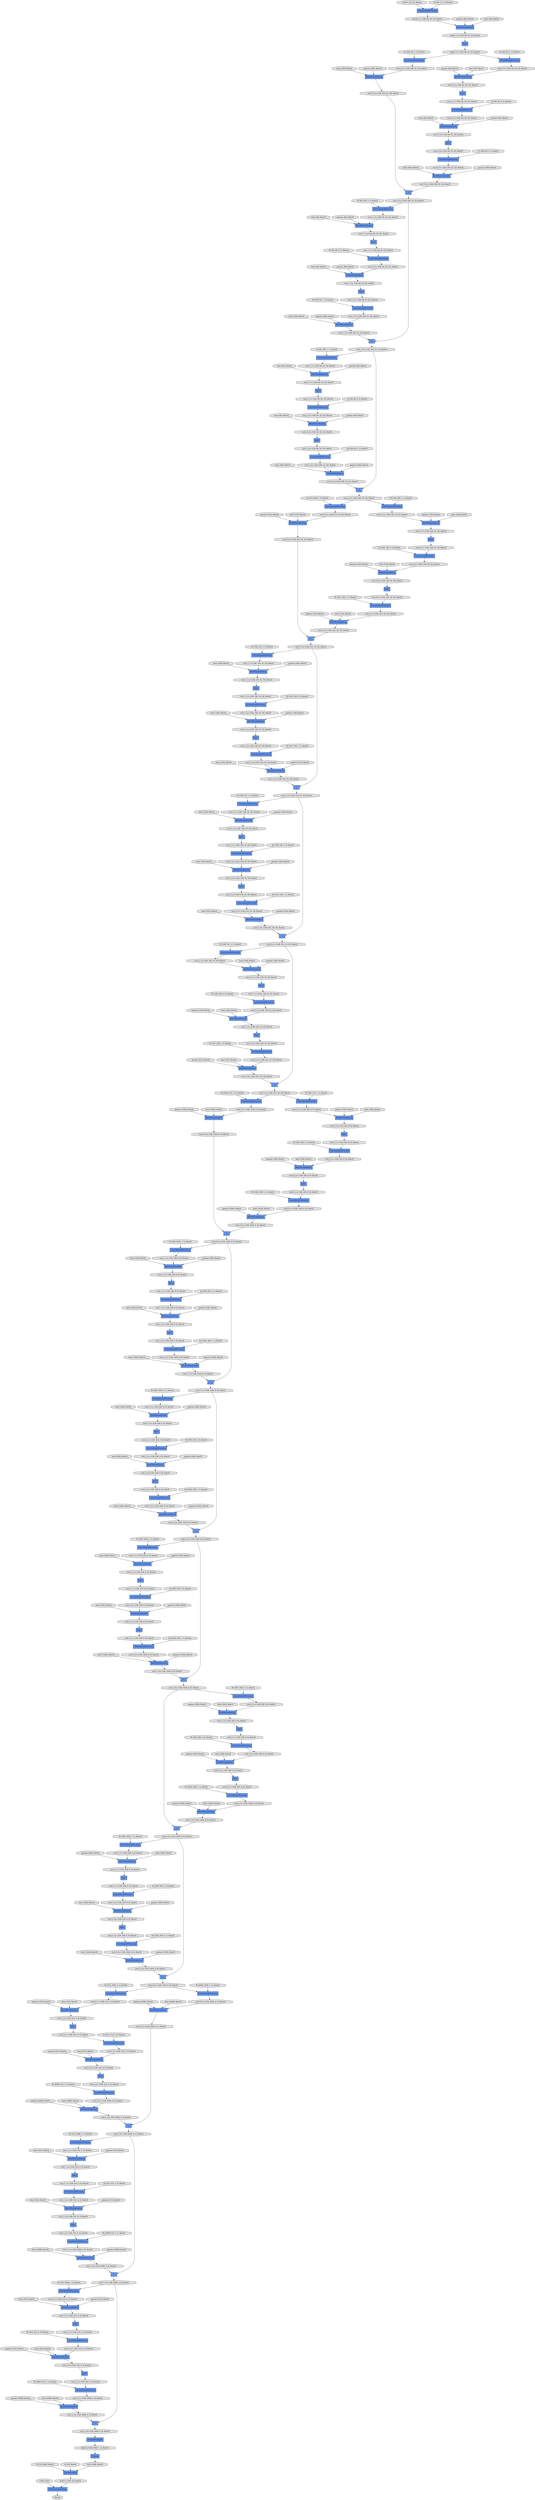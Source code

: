 digraph graphname{rankdir=TB;139911863861320 [label="ReLU",shape="record",fillcolor="#6495ED",style="filled"];139911863763072 [label="res4_0_4-s: (128, 1024, 8, 8), float32",shape="octagon",fillcolor="#E0E0E0",style="filled"];139910742638720 [label="res2_1_3-c: (128, 256, 32, 32), float32",shape="octagon",fillcolor="#E0E0E0",style="filled"];139911863861432 [label="res5_2_1-n: (128, 512, 4, 4), float32",shape="octagon",fillcolor="#E0E0E0",style="filled"];139911863992504 [label="BatchNormalization",shape="record",fillcolor="#6495ED",style="filled"];139911861797104 [label="beta: (256), float32",shape="octagon",fillcolor="#E0E0E0",style="filled"];139911863861544 [label="BatchNormalization",shape="record",fillcolor="#6495ED",style="filled"];139912534688096 [label="W: (128, 512, 1, 1), float32",shape="octagon",fillcolor="#E0E0E0",style="filled"];139911863861656 [label="res5_2_1-r: (128, 512, 4, 4), float32",shape="octagon",fillcolor="#E0E0E0",style="filled"];139911863763352 [label="ReLU",shape="record",fillcolor="#6495ED",style="filled"];139911863763408 [label="Convolution2DFunction",shape="record",fillcolor="#6495ED",style="filled"];139911863861768 [label="res5_2_2-c: (128, 512, 4, 4), float32",shape="octagon",fillcolor="#E0E0E0",style="filled"];139911863763464 [label="res4_1_1-n: (128, 256, 8, 8), float32",shape="octagon",fillcolor="#E0E0E0",style="filled"];139911861797440 [label="W: (256, 256, 3, 3), float32",shape="octagon",fillcolor="#E0E0E0",style="filled"];139911863763576 [label="BatchNormalization",shape="record",fillcolor="#6495ED",style="filled"];139912534688432 [label="gamma: (128), float32",shape="octagon",fillcolor="#E0E0E0",style="filled"];139911863763688 [label="res4_1_1-r: (128, 256, 8, 8), float32",shape="octagon",fillcolor="#E0E0E0",style="filled"];139911863862048 [label="ReLU",shape="record",fillcolor="#6495ED",style="filled"];139911863993120 [label="res3_0_2-c: (128, 128, 16, 16), float32",shape="octagon",fillcolor="#E0E0E0",style="filled"];139911863862104 [label="Convolution2DFunction",shape="record",fillcolor="#6495ED",style="filled"];139911863763800 [label="res4_1_2-c: (128, 256, 8, 8), float32",shape="octagon",fillcolor="#E0E0E0",style="filled"];139911863862160 [label="res5_2_2-n: (128, 512, 4, 4), float32",shape="octagon",fillcolor="#E0E0E0",style="filled"];139911861797776 [label="gamma: (256), float32",shape="octagon",fillcolor="#E0E0E0",style="filled"];139911863862272 [label="BatchNormalization",shape="record",fillcolor="#6495ED",style="filled"];139912534688768 [label="beta: (128), float32",shape="octagon",fillcolor="#E0E0E0",style="filled"];139911863862384 [label="res5_2_2-r: (128, 512, 4, 4), float32",shape="octagon",fillcolor="#E0E0E0",style="filled"];139911863764080 [label="ReLU",shape="record",fillcolor="#6495ED",style="filled"];139911863993456 [label="res3_0_1-r: (128, 128, 16, 16), float32",shape="octagon",fillcolor="#E0E0E0",style="filled"];139911863764136 [label="Convolution2DFunction",shape="record",fillcolor="#6495ED",style="filled"];139911863862496 [label="res5_2_3-c: (128, 2048, 4, 4), float32",shape="octagon",fillcolor="#E0E0E0",style="filled"];139911861798112 [label="beta: (256), float32",shape="octagon",fillcolor="#E0E0E0",style="filled"];139911863764192 [label="res4_1_2-n: (128, 256, 8, 8), float32",shape="octagon",fillcolor="#E0E0E0",style="filled"];139911863993624 [label="ReLU",shape="record",fillcolor="#6495ED",style="filled"];139911863862608 [label="Reshape",shape="record",fillcolor="#6495ED",style="filled"];139911863764304 [label="BatchNormalization",shape="record",fillcolor="#6495ED",style="filled"];139912534689104 [label="W: (128, 128, 3, 3), float32",shape="octagon",fillcolor="#E0E0E0",style="filled"];139911863993680 [label="Convolution2DFunction",shape="record",fillcolor="#6495ED",style="filled"];139911863993736 [label="res3_0_2-n: (128, 128, 16, 16), float32",shape="octagon",fillcolor="#E0E0E0",style="filled"];139911863764416 [label="res4_1_2-r: (128, 256, 8, 8), float32",shape="octagon",fillcolor="#E0E0E0",style="filled"];139911863862776 [label="_ + _",shape="record",fillcolor="#6495ED",style="filled"];139911863993848 [label="BatchNormalization",shape="record",fillcolor="#6495ED",style="filled"];139911861798448 [label="W: (1024, 256, 1, 1), float32",shape="octagon",fillcolor="#E0E0E0",style="filled"];139911863764528 [label="res4_1_3-c: (128, 1024, 8, 8), float32",shape="octagon",fillcolor="#E0E0E0",style="filled"];139911863862888 [label="res5_2_3-n: (128, 2048, 4, 4), float32",shape="octagon",fillcolor="#E0E0E0",style="filled"];139911863993960 [label="res3_0_2-r: (128, 128, 16, 16), float32",shape="octagon",fillcolor="#E0E0E0",style="filled"];139912534689440 [label="gamma: (128), float32",shape="octagon",fillcolor="#E0E0E0",style="filled"];139911863994072 [label="res3_0_3-c: (128, 512, 16, 16), float32",shape="octagon",fillcolor="#E0E0E0",style="filled"];139911863863112 [label="res5_2_4-s: (128, 2048, 4, 4), float32",shape="octagon",fillcolor="#E0E0E0",style="filled"];139911863764808 [label="_ + _",shape="record",fillcolor="#6495ED",style="filled"];139911863863168 [label="final1-p: (128, 2048, 1, 1), float32",shape="octagon",fillcolor="#E0E0E0",style="filled"];139911861798784 [label="gamma: (1024), float32",shape="octagon",fillcolor="#E0E0E0",style="filled"];139911863764864 [label="Convolution2DFunction",shape="record",fillcolor="#6495ED",style="filled"];139911863764920 [label="res4_1_3-n: (128, 1024, 8, 8), float32",shape="octagon",fillcolor="#E0E0E0",style="filled"];139912534689776 [label="beta: (128), float32",shape="octagon",fillcolor="#E0E0E0",style="filled"];139911863994352 [label="Convolution2DFunction",shape="record",fillcolor="#6495ED",style="filled"];139911863863336 [label="SoftmaxCrossEntropy",shape="record",fillcolor="#6495ED",style="filled"];139911863765032 [label="BatchNormalization",shape="record",fillcolor="#6495ED",style="filled"];139911863994408 [label="BatchNormalization",shape="record",fillcolor="#6495ED",style="filled"];139911863994464 [label="res3_0_3-n: (128, 512, 16, 16), float32",shape="octagon",fillcolor="#E0E0E0",style="filled"];139911863863448 [label="(128, 2048), float32",shape="octagon",fillcolor="#E0E0E0",style="filled"];139911863765144 [label="res4_1_4-s: (128, 1024, 8, 8), float32",shape="octagon",fillcolor="#E0E0E0",style="filled"];139911863863504 [label="LinearFunction",shape="record",fillcolor="#6495ED",style="filled"];139911861799120 [label="beta: (1024), float32",shape="octagon",fillcolor="#E0E0E0",style="filled"];139911863994576 [label="BatchNormalization",shape="record",fillcolor="#6495ED",style="filled"];139911863765256 [label="res4_2_1-c: (128, 256, 8, 8), float32",shape="octagon",fillcolor="#E0E0E0",style="filled"];139912534690112 [label="W: (512, 128, 1, 1), float32",shape="octagon",fillcolor="#E0E0E0",style="filled"];139911863994688 [label="res3_0_4-c: (128, 512, 16, 16), float32",shape="octagon",fillcolor="#E0E0E0",style="filled"];139911863863728 [label="final1-c: (128, 10), float32",shape="octagon",fillcolor="#E0E0E0",style="filled"];139911863765536 [label="ReLU",shape="record",fillcolor="#6495ED",style="filled"];139911863765592 [label="Convolution2DFunction",shape="record",fillcolor="#6495ED",style="filled"];139911863994968 [label="_ + _",shape="record",fillcolor="#6495ED",style="filled"];139911863765648 [label="res4_2_1-n: (128, 256, 8, 8), float32",shape="octagon",fillcolor="#E0E0E0",style="filled"];139912534690448 [label="gamma: (512), float32",shape="octagon",fillcolor="#E0E0E0",style="filled"];139911863995024 [label="Convolution2DFunction",shape="record",fillcolor="#6495ED",style="filled"];139911863995080 [label="res3_0_4-n: (128, 512, 16, 16), float32",shape="octagon",fillcolor="#E0E0E0",style="filled"];139911861799680 [label="W: (512, 1024, 1, 1), float32",shape="octagon",fillcolor="#E0E0E0",style="filled"];139911863765760 [label="BatchNormalization",shape="record",fillcolor="#6495ED",style="filled"];139911863995192 [label="res3_1_1-c: (128, 128, 16, 16), float32",shape="octagon",fillcolor="#E0E0E0",style="filled"];139911863765872 [label="res4_2_1-r: (128, 256, 8, 8), float32",shape="octagon",fillcolor="#E0E0E0",style="filled"];139911863864232 [label="(128), int32",shape="octagon",fillcolor="#E0E0E0",style="filled"];139911863995304 [label="res3_0_4-s: (128, 512, 16, 16), float32",shape="octagon",fillcolor="#E0E0E0",style="filled"];139911863765984 [label="res4_2_2-c: (128, 256, 8, 8), float32",shape="octagon",fillcolor="#E0E0E0",style="filled"];139912534690784 [label="beta: (512), float32",shape="octagon",fillcolor="#E0E0E0",style="filled"];139911863864344 [label="float32",shape="octagon",fillcolor="#E0E0E0",style="filled"];139911861800016 [label="gamma: (512), float32",shape="octagon",fillcolor="#E0E0E0",style="filled"];139911863995584 [label="ReLU",shape="record",fillcolor="#6495ED",style="filled"];139911863995640 [label="Convolution2DFunction",shape="record",fillcolor="#6495ED",style="filled"];139911863766264 [label="ReLU",shape="record",fillcolor="#6495ED",style="filled"];139911863766320 [label="Convolution2DFunction",shape="record",fillcolor="#6495ED",style="filled"];139911863995696 [label="res3_1_1-n: (128, 128, 16, 16), float32",shape="octagon",fillcolor="#E0E0E0",style="filled"];139911863766376 [label="res4_2_2-n: (128, 256, 8, 8), float32",shape="octagon",fillcolor="#E0E0E0",style="filled"];139911861800352 [label="beta: (512), float32",shape="octagon",fillcolor="#E0E0E0",style="filled"];139911863995808 [label="BatchNormalization",shape="record",fillcolor="#6495ED",style="filled"];139911863766488 [label="BatchNormalization",shape="record",fillcolor="#6495ED",style="filled"];139912534691288 [label="W: (128, 512, 1, 1), float32",shape="octagon",fillcolor="#E0E0E0",style="filled"];139911863995920 [label="res3_1_1-r: (128, 128, 16, 16), float32",shape="octagon",fillcolor="#E0E0E0",style="filled"];139911863766600 [label="res4_2_2-r: (128, 256, 8, 8), float32",shape="octagon",fillcolor="#E0E0E0",style="filled"];139911863996032 [label="res3_1_2-c: (128, 128, 16, 16), float32",shape="octagon",fillcolor="#E0E0E0",style="filled"];139911863766712 [label="res4_2_3-c: (128, 1024, 8, 8), float32",shape="octagon",fillcolor="#E0E0E0",style="filled"];139911861800688 [label="W: (512, 512, 3, 3), float32",shape="octagon",fillcolor="#E0E0E0",style="filled"];139911863766824 [label="Convolution2DFunction",shape="record",fillcolor="#6495ED",style="filled"];139912534691624 [label="gamma: (128), float32",shape="octagon",fillcolor="#E0E0E0",style="filled"];139911863996312 [label="ReLU",shape="record",fillcolor="#6495ED",style="filled"];139911863766992 [label="_ + _",shape="record",fillcolor="#6495ED",style="filled"];139911863996368 [label="Convolution2DFunction",shape="record",fillcolor="#6495ED",style="filled"];139911863832648 [label="res5_0_2-n: (128, 512, 4, 4), float32",shape="octagon",fillcolor="#E0E0E0",style="filled"];139911864225864 [label="Convolution2DFunction",shape="record",fillcolor="#6495ED",style="filled"];139911861866624 [label="W: (2048, 512, 1, 1), float32",shape="octagon",fillcolor="#E0E0E0",style="filled"];139911864225920 [label="block1_1-c: (128, 64, 32, 32), float32",shape="octagon",fillcolor="#E0E0E0",style="filled"];139911863832760 [label="BatchNormalization",shape="record",fillcolor="#6495ED",style="filled"];139911864225976 [label="(128, 3, 32, 32), float32",shape="octagon",fillcolor="#E0E0E0",style="filled"];139912534757616 [label="gamma: (256), float32",shape="octagon",fillcolor="#E0E0E0",style="filled"];139911863832872 [label="res5_0_2-r: (128, 512, 4, 4), float32",shape="octagon",fillcolor="#E0E0E0",style="filled"];139911863832984 [label="res5_0_3-c: (128, 2048, 4, 4), float32",shape="octagon",fillcolor="#E0E0E0",style="filled"];139911861866960 [label="gamma: (2048), float32",shape="octagon",fillcolor="#E0E0E0",style="filled"];139911864226312 [label="BatchNormalization",shape="record",fillcolor="#6495ED",style="filled"];139912534757952 [label="beta: (256), float32",shape="octagon",fillcolor="#E0E0E0",style="filled"];139911863833264 [label="Convolution2DFunction",shape="record",fillcolor="#6495ED",style="filled"];139911863833320 [label="BatchNormalization",shape="record",fillcolor="#6495ED",style="filled"];139911864226536 [label="BatchNormalization",shape="record",fillcolor="#6495ED",style="filled"];139911861867296 [label="beta: (2048), float32",shape="octagon",fillcolor="#E0E0E0",style="filled"];139911863833376 [label="res5_0_3-n: (128, 2048, 4, 4), float32",shape="octagon",fillcolor="#E0E0E0",style="filled"];139911863833488 [label="BatchNormalization",shape="record",fillcolor="#6495ED",style="filled"];139912534758288 [label="W: (1024, 256, 1, 1), float32",shape="octagon",fillcolor="#E0E0E0",style="filled"];139911864226704 [label="Convolution2DFunction",shape="record",fillcolor="#6495ED",style="filled"];139911864226760 [label="ReLU",shape="record",fillcolor="#6495ED",style="filled"];139911863833600 [label="res5_0_4-c: (128, 2048, 4, 4), float32",shape="octagon",fillcolor="#E0E0E0",style="filled"];139911861867688 [label="W: (10, 2048), float32",shape="octagon",fillcolor="#E0E0E0",style="filled"];139912534758624 [label="gamma: (1024), float32",shape="octagon",fillcolor="#E0E0E0",style="filled"];139911863833880 [label="_ + _",shape="record",fillcolor="#6495ED",style="filled"];139911863833936 [label="Convolution2DFunction",shape="record",fillcolor="#6495ED",style="filled"];139911863833992 [label="res5_0_4-n: (128, 2048, 4, 4), float32",shape="octagon",fillcolor="#E0E0E0",style="filled"];139911861867968 [label="b: (10), float32",shape="octagon",fillcolor="#E0E0E0",style="filled"];139911863834104 [label="res5_1_1-c: (128, 512, 4, 4), float32",shape="octagon",fillcolor="#E0E0E0",style="filled"];139912534758960 [label="beta: (1024), float32",shape="octagon",fillcolor="#E0E0E0",style="filled"];139911864227376 [label="res2_0_2-n: (128, 64, 32, 32), float32",shape="octagon",fillcolor="#E0E0E0",style="filled"];139911863834216 [label="res5_0_4-s: (128, 2048, 4, 4), float32",shape="octagon",fillcolor="#E0E0E0",style="filled"];139911864227656 [label="Convolution2DFunction",shape="record",fillcolor="#6495ED",style="filled"];139911863834496 [label="ReLU",shape="record",fillcolor="#6495ED",style="filled"];139911863834552 [label="Convolution2DFunction",shape="record",fillcolor="#6495ED",style="filled"];139911863834608 [label="res5_1_1-n: (128, 512, 4, 4), float32",shape="octagon",fillcolor="#E0E0E0",style="filled"];139912534759464 [label="W: (256, 1024, 1, 1), float32",shape="octagon",fillcolor="#E0E0E0",style="filled"];139911863834720 [label="BatchNormalization",shape="record",fillcolor="#6495ED",style="filled"];139911864227936 [label="Convolution2DFunction",shape="record",fillcolor="#6495ED",style="filled"];139911864227992 [label="block1_1-n: (128, 64, 32, 32), float32",shape="octagon",fillcolor="#E0E0E0",style="filled"];139911864228048 [label="AveragePooling2D",shape="record",fillcolor="#6495ED",style="filled"];139911863834832 [label="res5_1_1-r: (128, 512, 4, 4), float32",shape="octagon",fillcolor="#E0E0E0",style="filled"];139911863834944 [label="res5_1_2-c: (128, 512, 4, 4), float32",shape="octagon",fillcolor="#E0E0E0",style="filled"];139911864228160 [label="res2_0_1-n: (128, 64, 32, 32), float32",shape="octagon",fillcolor="#E0E0E0",style="filled"];139912534759800 [label="gamma: (256), float32",shape="octagon",fillcolor="#E0E0E0",style="filled"];139911864228328 [label="BatchNormalization",shape="record",fillcolor="#6495ED",style="filled"];139911863835224 [label="ReLU",shape="record",fillcolor="#6495ED",style="filled"];139911864228440 [label="ReLU",shape="record",fillcolor="#6495ED",style="filled"];139911863835280 [label="Convolution2DFunction",shape="record",fillcolor="#6495ED",style="filled"];139911863835336 [label="res5_1_2-n: (128, 512, 4, 4), float32",shape="octagon",fillcolor="#E0E0E0",style="filled"];139912534760136 [label="beta: (256), float32",shape="octagon",fillcolor="#E0E0E0",style="filled"];139911863835448 [label="BatchNormalization",shape="record",fillcolor="#6495ED",style="filled"];139911864228720 [label="ReLU",shape="record",fillcolor="#6495ED",style="filled"];139911863835560 [label="res5_1_2-r: (128, 512, 4, 4), float32",shape="octagon",fillcolor="#E0E0E0",style="filled"];139911864228776 [label="res2_0_2-c: (128, 64, 32, 32), float32",shape="octagon",fillcolor="#E0E0E0",style="filled"];139911863835672 [label="res5_1_3-c: (128, 2048, 4, 4), float32",shape="octagon",fillcolor="#E0E0E0",style="filled"];139912534760472 [label="W: (256, 256, 3, 3), float32",shape="octagon",fillcolor="#E0E0E0",style="filled"];139911864228888 [label="BatchNormalization",shape="record",fillcolor="#6495ED",style="filled"];139911864229000 [label="res2_0_1-r: (128, 64, 32, 32), float32",shape="octagon",fillcolor="#E0E0E0",style="filled"];139911863835952 [label="_ + _",shape="record",fillcolor="#6495ED",style="filled"];139911863836008 [label="Convolution2DFunction",shape="record",fillcolor="#6495ED",style="filled"];139912534760808 [label="gamma: (256), float32",shape="octagon",fillcolor="#E0E0E0",style="filled"];139911863836064 [label="res5_1_3-n: (128, 2048, 4, 4), float32",shape="octagon",fillcolor="#E0E0E0",style="filled"];139911863836176 [label="BatchNormalization",shape="record",fillcolor="#6495ED",style="filled"];139911863836288 [label="res5_1_4-s: (128, 2048, 4, 4), float32",shape="octagon",fillcolor="#E0E0E0",style="filled"];139911864229504 [label="res2_0_1-c: (128, 64, 32, 32), float32",shape="octagon",fillcolor="#E0E0E0",style="filled"];139912534761144 [label="beta: (256), float32",shape="octagon",fillcolor="#E0E0E0",style="filled"];139911863836400 [label="res5_2_1-c: (128, 512, 4, 4), float32",shape="octagon",fillcolor="#E0E0E0",style="filled"];139911863836512 [label="Convolution2DFunction",shape="record",fillcolor="#6495ED",style="filled"];139911864229728 [label="block1_1-r: (128, 64, 32, 32), float32",shape="octagon",fillcolor="#E0E0E0",style="filled"];139911863803976 [label="res4_4_3-c: (128, 1024, 8, 8), float32",shape="octagon",fillcolor="#E0E0E0",style="filled"];139912534565048 [label="gamma: (64), float32",shape="octagon",fillcolor="#E0E0E0",style="filled"];139911863738664 [label="ReLU",shape="record",fillcolor="#6495ED",style="filled"];139911863804256 [label="_ + _",shape="record",fillcolor="#6495ED",style="filled"];139911863738720 [label="Convolution2DFunction",shape="record",fillcolor="#6495ED",style="filled"];139912534663520 [label="gamma: (512), float32",shape="octagon",fillcolor="#E0E0E0",style="filled"];139911863804312 [label="Convolution2DFunction",shape="record",fillcolor="#6495ED",style="filled"];139911863738776 [label="res3_3_2-n: (128, 128, 16, 16), float32",shape="octagon",fillcolor="#E0E0E0",style="filled"];139911863804368 [label="res4_4_3-n: (128, 1024, 8, 8), float32",shape="octagon",fillcolor="#E0E0E0",style="filled"];139912534565328 [label="beta: (64), float32",shape="octagon",fillcolor="#E0E0E0",style="filled"];139911863738888 [label="BatchNormalization",shape="record",fillcolor="#6495ED",style="filled"];139911863804480 [label="BatchNormalization",shape="record",fillcolor="#6495ED",style="filled"];139911863739000 [label="res3_3_2-r: (128, 128, 16, 16), float32",shape="octagon",fillcolor="#E0E0E0",style="filled"];139911863804592 [label="res4_4_4-s: (128, 1024, 8, 8), float32",shape="octagon",fillcolor="#E0E0E0",style="filled"];139912534663856 [label="beta: (512), float32",shape="octagon",fillcolor="#E0E0E0",style="filled"];139911863739112 [label="res3_3_3-c: (128, 512, 16, 16), float32",shape="octagon",fillcolor="#E0E0E0",style="filled"];139911863804704 [label="res4_5_1-c: (128, 256, 8, 8), float32",shape="octagon",fillcolor="#E0E0E0",style="filled"];139912534565832 [label="W: (64, 64, 1, 1), float32",shape="octagon",fillcolor="#E0E0E0",style="filled"];139911863739392 [label="_ + _",shape="record",fillcolor="#6495ED",style="filled"];139911863804984 [label="ReLU",shape="record",fillcolor="#6495ED",style="filled"];139911863739448 [label="Convolution2DFunction",shape="record",fillcolor="#6495ED",style="filled"];139911863805040 [label="Convolution2DFunction",shape="record",fillcolor="#6495ED",style="filled"];139911863739504 [label="res3_3_3-n: (128, 512, 16, 16), float32",shape="octagon",fillcolor="#E0E0E0",style="filled"];139911863805096 [label="res4_5_1-n: (128, 256, 8, 8), float32",shape="octagon",fillcolor="#E0E0E0",style="filled"];139912534664360 [label="W: (128, 512, 1, 1), float32",shape="octagon",fillcolor="#E0E0E0",style="filled"];139911863739616 [label="BatchNormalization",shape="record",fillcolor="#6495ED",style="filled"];139911863805208 [label="BatchNormalization",shape="record",fillcolor="#6495ED",style="filled"];139911863739728 [label="res3_3_4-s: (128, 512, 16, 16), float32",shape="octagon",fillcolor="#E0E0E0",style="filled"];139912534566224 [label="gamma: (64), float32",shape="octagon",fillcolor="#E0E0E0",style="filled"];139911863805320 [label="res4_5_1-r: (128, 256, 8, 8), float32",shape="octagon",fillcolor="#E0E0E0",style="filled"];139911863739840 [label="res4_0_1-c: (128, 256, 8, 8), float32",shape="octagon",fillcolor="#E0E0E0",style="filled"];139911863805432 [label="res4_5_2-c: (128, 256, 8, 8), float32",shape="octagon",fillcolor="#E0E0E0",style="filled"];139912534664696 [label="gamma: (128), float32",shape="octagon",fillcolor="#E0E0E0",style="filled"];139912534566560 [label="beta: (64), float32",shape="octagon",fillcolor="#E0E0E0",style="filled"];139911863740120 [label="ReLU",shape="record",fillcolor="#6495ED",style="filled"];139911863805712 [label="ReLU",shape="record",fillcolor="#6495ED",style="filled"];139911863740176 [label="Convolution2DFunction",shape="record",fillcolor="#6495ED",style="filled"];139911863805768 [label="Convolution2DFunction",shape="record",fillcolor="#6495ED",style="filled"];139911863740232 [label="res4_0_1-n: (128, 256, 8, 8), float32",shape="octagon",fillcolor="#E0E0E0",style="filled"];139912534665032 [label="beta: (128), float32",shape="octagon",fillcolor="#E0E0E0",style="filled"];139911863805824 [label="res4_5_2-n: (128, 256, 8, 8), float32",shape="octagon",fillcolor="#E0E0E0",style="filled"];139911863740344 [label="BatchNormalization",shape="record",fillcolor="#6495ED",style="filled"];139911863805936 [label="BatchNormalization",shape="record",fillcolor="#6495ED",style="filled"];139912534566896 [label="W: (64, 64, 3, 3), float32",shape="octagon",fillcolor="#E0E0E0",style="filled"];139911863740456 [label="res4_0_1-r: (128, 256, 8, 8), float32",shape="octagon",fillcolor="#E0E0E0",style="filled"];139911863806048 [label="res4_5_2-r: (128, 256, 8, 8), float32",shape="octagon",fillcolor="#E0E0E0",style="filled"];139911863740568 [label="res4_0_2-c: (128, 256, 8, 8), float32",shape="octagon",fillcolor="#E0E0E0",style="filled"];139912534665368 [label="W: (128, 128, 3, 3), float32",shape="octagon",fillcolor="#E0E0E0",style="filled"];139911863806160 [label="res4_5_3-c: (128, 1024, 8, 8), float32",shape="octagon",fillcolor="#E0E0E0",style="filled"];139912534567232 [label="gamma: (64), float32",shape="octagon",fillcolor="#E0E0E0",style="filled"];139911863740848 [label="ReLU",shape="record",fillcolor="#6495ED",style="filled"];139911863806440 [label="_ + _",shape="record",fillcolor="#6495ED",style="filled"];139911863740904 [label="Convolution2DFunction",shape="record",fillcolor="#6495ED",style="filled"];139912534665704 [label="gamma: (128), float32",shape="octagon",fillcolor="#E0E0E0",style="filled"];139911863806496 [label="Convolution2DFunction",shape="record",fillcolor="#6495ED",style="filled"];139911863740960 [label="res4_0_2-n: (128, 256, 8, 8), float32",shape="octagon",fillcolor="#E0E0E0",style="filled"];139911863806552 [label="res4_5_3-n: (128, 1024, 8, 8), float32",shape="octagon",fillcolor="#E0E0E0",style="filled"];139911863741072 [label="BatchNormalization",shape="record",fillcolor="#6495ED",style="filled"];139912534567568 [label="beta: (64), float32",shape="octagon",fillcolor="#E0E0E0",style="filled"];139911863806664 [label="BatchNormalization",shape="record",fillcolor="#6495ED",style="filled"];139911863741184 [label="res4_0_2-r: (128, 256, 8, 8), float32",shape="octagon",fillcolor="#E0E0E0",style="filled"];139911863806776 [label="res4_5_4-s: (128, 1024, 8, 8), float32",shape="octagon",fillcolor="#E0E0E0",style="filled"];139912534666040 [label="beta: (128), float32",shape="octagon",fillcolor="#E0E0E0",style="filled"];139911863741296 [label="res4_0_3-c: (128, 1024, 8, 8), float32",shape="octagon",fillcolor="#E0E0E0",style="filled"];139911863806888 [label="res5_0_1-c: (128, 512, 4, 4), float32",shape="octagon",fillcolor="#E0E0E0",style="filled"];139912534567904 [label="W: (256, 64, 1, 1), float32",shape="octagon",fillcolor="#E0E0E0",style="filled"];139911863741576 [label="Convolution2DFunction",shape="record",fillcolor="#6495ED",style="filled"];139912534666376 [label="W: (512, 128, 1, 1), float32",shape="octagon",fillcolor="#E0E0E0",style="filled"];139911863807168 [label="ReLU",shape="record",fillcolor="#6495ED",style="filled"];139911863741632 [label="BatchNormalization",shape="record",fillcolor="#6495ED",style="filled"];139911863807224 [label="Convolution2DFunction",shape="record",fillcolor="#6495ED",style="filled"];139911863741688 [label="res4_0_3-n: (128, 1024, 8, 8), float32",shape="octagon",fillcolor="#E0E0E0",style="filled"];139911863807280 [label="res5_0_1-n: (128, 512, 4, 4), float32",shape="octagon",fillcolor="#E0E0E0",style="filled"];139912534568240 [label="gamma: (256), float32",shape="octagon",fillcolor="#E0E0E0",style="filled"];139911863741800 [label="BatchNormalization",shape="record",fillcolor="#6495ED",style="filled"];139911863807392 [label="BatchNormalization",shape="record",fillcolor="#6495ED",style="filled"];139911863741912 [label="res4_0_4-c: (128, 1024, 8, 8), float32",shape="octagon",fillcolor="#E0E0E0",style="filled"];139912534666712 [label="gamma: (512), float32",shape="octagon",fillcolor="#E0E0E0",style="filled"];139911863807504 [label="res5_0_1-r: (128, 512, 4, 4), float32",shape="octagon",fillcolor="#E0E0E0",style="filled"];139911863807616 [label="res5_0_2-c: (128, 512, 4, 4), float32",shape="octagon",fillcolor="#E0E0E0",style="filled"];139912534568576 [label="beta: (256), float32",shape="octagon",fillcolor="#E0E0E0",style="filled"];139911863742192 [label="_ + _",shape="record",fillcolor="#6495ED",style="filled"];139911863742248 [label="Convolution2DFunction",shape="record",fillcolor="#6495ED",style="filled"];139912534667048 [label="beta: (512), float32",shape="octagon",fillcolor="#E0E0E0",style="filled"];139911863742304 [label="res4_0_4-n: (128, 1024, 8, 8), float32",shape="octagon",fillcolor="#E0E0E0",style="filled"];139911863807896 [label="ReLU",shape="record",fillcolor="#6495ED",style="filled"];139911863807952 [label="Convolution2DFunction",shape="record",fillcolor="#6495ED",style="filled"];139911863742416 [label="res4_1_1-c: (128, 256, 8, 8), float32",shape="octagon",fillcolor="#E0E0E0",style="filled"];139912534568912 [label="W: (256, 64, 1, 1), float32",shape="octagon",fillcolor="#E0E0E0",style="filled"];139912534736968 [label="gamma: (256), float32",shape="octagon",fillcolor="#E0E0E0",style="filled"];139911863779456 [label="res4_2_3-n: (128, 1024, 8, 8), float32",shape="octagon",fillcolor="#E0E0E0",style="filled"];139911864205496 [label="res2_1_1-c: (128, 64, 32, 32), float32",shape="octagon",fillcolor="#E0E0E0",style="filled"];139911863779568 [label="BatchNormalization",shape="record",fillcolor="#6495ED",style="filled"];139911861846312 [label="gamma: (512), float32",shape="octagon",fillcolor="#E0E0E0",style="filled"];139911864205608 [label="Convolution2DFunction",shape="record",fillcolor="#6495ED",style="filled"];139911863779680 [label="res4_2_4-s: (128, 1024, 8, 8), float32",shape="octagon",fillcolor="#E0E0E0",style="filled"];139912534606176 [label="gamma: (256), float32",shape="octagon",fillcolor="#E0E0E0",style="filled"];139912534737304 [label="beta: (256), float32",shape="octagon",fillcolor="#E0E0E0",style="filled"];139911863779792 [label="res4_3_1-c: (128, 256, 8, 8), float32",shape="octagon",fillcolor="#E0E0E0",style="filled"];139911864173008 [label="res2_2_2-c: (128, 64, 32, 32), float32",shape="octagon",fillcolor="#E0E0E0",style="filled"];139911864205776 [label="res2_0_4-n: (128, 256, 32, 32), float32",shape="octagon",fillcolor="#E0E0E0",style="filled"];139911864173064 [label="BatchNormalization",shape="record",fillcolor="#6495ED",style="filled"];139911864205832 [label="_ + _",shape="record",fillcolor="#6495ED",style="filled"];139911864173120 [label="res2_1_3-n: (128, 256, 32, 32), float32",shape="octagon",fillcolor="#E0E0E0",style="filled"];139911861846648 [label="beta: (512), float32",shape="octagon",fillcolor="#E0E0E0",style="filled"];139911864173176 [label="res3_0_1-c: (128, 128, 16, 16), float32",shape="octagon",fillcolor="#E0E0E0",style="filled"];139911864205944 [label="res2_1_2-r: (128, 64, 32, 32), float32",shape="octagon",fillcolor="#E0E0E0",style="filled"];139912534606512 [label="beta: (256), float32",shape="octagon",fillcolor="#E0E0E0",style="filled"];139911863780072 [label="ReLU",shape="record",fillcolor="#6495ED",style="filled"];139912534737640 [label="W: (1024, 256, 1, 1), float32",shape="octagon",fillcolor="#E0E0E0",style="filled"];139911863780128 [label="Convolution2DFunction",shape="record",fillcolor="#6495ED",style="filled"];139911863780184 [label="res4_3_1-n: (128, 256, 8, 8), float32",shape="octagon",fillcolor="#E0E0E0",style="filled"];139911861846984 [label="W: (2048, 512, 1, 1), float32",shape="octagon",fillcolor="#E0E0E0",style="filled"];139911863780296 [label="BatchNormalization",shape="record",fillcolor="#6495ED",style="filled"];139911864206280 [label="res2_0_3-n: (128, 256, 32, 32), float32",shape="octagon",fillcolor="#E0E0E0",style="filled"];139911864206336 [label="res2_0_4-s: (128, 256, 32, 32), float32",shape="octagon",fillcolor="#E0E0E0",style="filled"];139911863780408 [label="res4_3_1-r: (128, 256, 8, 8), float32",shape="octagon",fillcolor="#E0E0E0",style="filled"];139912534737976 [label="gamma: (1024), float32",shape="octagon",fillcolor="#E0E0E0",style="filled"];139911864173624 [label="res2_2_1-r: (128, 64, 32, 32), float32",shape="octagon",fillcolor="#E0E0E0",style="filled"];139911864206448 [label="res2_0_4-c: (128, 256, 32, 32), float32",shape="octagon",fillcolor="#E0E0E0",style="filled"];139911863780520 [label="res4_3_2-c: (128, 256, 8, 8), float32",shape="octagon",fillcolor="#E0E0E0",style="filled"];139911861847320 [label="gamma: (2048), float32",shape="octagon",fillcolor="#E0E0E0",style="filled"];139912534738312 [label="beta: (1024), float32",shape="octagon",fillcolor="#E0E0E0",style="filled"];139911863780800 [label="ReLU",shape="record",fillcolor="#6495ED",style="filled"];139911864174016 [label="ReLU",shape="record",fillcolor="#6495ED",style="filled"];139911863780856 [label="Convolution2DFunction",shape="record",fillcolor="#6495ED",style="filled"];139911863780912 [label="res4_3_2-n: (128, 256, 8, 8), float32",shape="octagon",fillcolor="#E0E0E0",style="filled"];139911864174128 [label="BatchNormalization",shape="record",fillcolor="#6495ED",style="filled"];139911864206896 [label="BatchNormalization",shape="record",fillcolor="#6495ED",style="filled"];139911861847656 [label="beta: (2048), float32",shape="octagon",fillcolor="#E0E0E0",style="filled"];139911864174184 [label="res2_2_1-n: (128, 64, 32, 32), float32",shape="octagon",fillcolor="#E0E0E0",style="filled"];139911863781024 [label="BatchNormalization",shape="record",fillcolor="#6495ED",style="filled"];139911864207008 [label="Convolution2DFunction",shape="record",fillcolor="#6495ED",style="filled"];139912534738648 [label="W: (1024, 512, 1, 1), float32",shape="octagon",fillcolor="#E0E0E0",style="filled"];139911864174296 [label="res2_2_4-s: (128, 256, 32, 32), float32",shape="octagon",fillcolor="#E0E0E0",style="filled"];139911864207064 [label="BatchNormalization",shape="record",fillcolor="#6495ED",style="filled"];139911863781136 [label="res4_3_2-r: (128, 256, 8, 8), float32",shape="octagon",fillcolor="#E0E0E0",style="filled"];139912534607632 [label="W: (64, 256, 1, 1), float32",shape="octagon",fillcolor="#E0E0E0",style="filled"];139911864174408 [label="Convolution2DFunction",shape="record",fillcolor="#6495ED",style="filled"];139911864207176 [label="BatchNormalization",shape="record",fillcolor="#6495ED",style="filled"];139911863781248 [label="res4_3_3-c: (128, 1024, 8, 8), float32",shape="octagon",fillcolor="#E0E0E0",style="filled"];139912534738984 [label="gamma: (1024), float32",shape="octagon",fillcolor="#E0E0E0",style="filled"];139911861848160 [label="W: (512, 2048, 1, 1), float32",shape="octagon",fillcolor="#E0E0E0",style="filled"];139912534607968 [label="gamma: (64), float32",shape="octagon",fillcolor="#E0E0E0",style="filled"];139911863781528 [label="_ + _",shape="record",fillcolor="#6495ED",style="filled"];139911864174744 [label="Convolution2DFunction",shape="record",fillcolor="#6495ED",style="filled"];139911863781584 [label="Convolution2DFunction",shape="record",fillcolor="#6495ED",style="filled"];139911864207568 [label="res2_0_3-c: (128, 256, 32, 32), float32",shape="octagon",fillcolor="#E0E0E0",style="filled"];139911863781640 [label="res4_3_3-n: (128, 1024, 8, 8), float32",shape="octagon",fillcolor="#E0E0E0",style="filled"];139911864174912 [label="ReLU",shape="record",fillcolor="#6495ED",style="filled"];139911863781752 [label="BatchNormalization",shape="record",fillcolor="#6495ED",style="filled"];139912534739320 [label="beta: (1024), float32",shape="octagon",fillcolor="#E0E0E0",style="filled"];139911861848496 [label="gamma: (512), float32",shape="octagon",fillcolor="#E0E0E0",style="filled"];139911864175024 [label="res2_2_1-c: (128, 64, 32, 32), float32",shape="octagon",fillcolor="#E0E0E0",style="filled"];139912534608304 [label="beta: (64), float32",shape="octagon",fillcolor="#E0E0E0",style="filled"];139911863781864 [label="res4_3_4-s: (128, 1024, 8, 8), float32",shape="octagon",fillcolor="#E0E0E0",style="filled"];139911863781976 [label="res4_4_1-c: (128, 256, 8, 8), float32",shape="octagon",fillcolor="#E0E0E0",style="filled"];139911861848832 [label="beta: (512), float32",shape="octagon",fillcolor="#E0E0E0",style="filled"];139911864175360 [label="BatchNormalization",shape="record",fillcolor="#6495ED",style="filled"];139912534608640 [label="W: (64, 64, 3, 3), float32",shape="octagon",fillcolor="#E0E0E0",style="filled"];139911864208128 [label="res2_1_2-n: (128, 64, 32, 32), float32",shape="octagon",fillcolor="#E0E0E0",style="filled"];139911863782256 [label="ReLU",shape="record",fillcolor="#6495ED",style="filled"];139912534739824 [label="W: (256, 1024, 1, 1), float32",shape="octagon",fillcolor="#E0E0E0",style="filled"];139911864175472 [label="res2_1_4-s: (128, 256, 32, 32), float32",shape="octagon",fillcolor="#E0E0E0",style="filled"];139911863782312 [label="Convolution2DFunction",shape="record",fillcolor="#6495ED",style="filled"];139911864208240 [label="res2_0_2-r: (128, 64, 32, 32), float32",shape="octagon",fillcolor="#E0E0E0",style="filled"];139911863782368 [label="res4_4_1-n: (128, 256, 8, 8), float32",shape="octagon",fillcolor="#E0E0E0",style="filled"];139911861849168 [label="W: (512, 512, 3, 3), float32",shape="octagon",fillcolor="#E0E0E0",style="filled"];139911863782480 [label="BatchNormalization",shape="record",fillcolor="#6495ED",style="filled"];139912534608976 [label="gamma: (64), float32",shape="octagon",fillcolor="#E0E0E0",style="filled"];139911864175752 [label="res2_2_2-r: (128, 64, 32, 32), float32",shape="octagon",fillcolor="#E0E0E0",style="filled"];139911863782592 [label="res4_4_1-r: (128, 256, 8, 8), float32",shape="octagon",fillcolor="#E0E0E0",style="filled"];139912534740160 [label="gamma: (256), float32",shape="octagon",fillcolor="#E0E0E0",style="filled"];139911864208632 [label="BatchNormalization",shape="record",fillcolor="#6495ED",style="filled"];139911863782704 [label="res4_4_2-c: (128, 256, 8, 8), float32",shape="octagon",fillcolor="#E0E0E0",style="filled"];139911864175920 [label="res2_2_2-n: (128, 64, 32, 32), float32",shape="octagon",fillcolor="#E0E0E0",style="filled"];139911864208744 [label="res2_1_2-c: (128, 64, 32, 32), float32",shape="octagon",fillcolor="#E0E0E0",style="filled"];139911861849504 [label="gamma: (512), float32",shape="octagon",fillcolor="#E0E0E0",style="filled"];139911864176032 [label="res2_2_3-c: (128, 256, 32, 32), float32",shape="octagon",fillcolor="#E0E0E0",style="filled"];139912534609312 [label="beta: (64), float32",shape="octagon",fillcolor="#E0E0E0",style="filled"];139911864176088 [label="_ + _",shape="record",fillcolor="#6495ED",style="filled"];139911864208856 [label="Convolution2DFunction",shape="record",fillcolor="#6495ED",style="filled"];139911864208800 [label="res2_1_1-r: (128, 64, 32, 32), float32",shape="octagon",fillcolor="#E0E0E0",style="filled"];139912534740496 [label="beta: (256), float32",shape="octagon",fillcolor="#E0E0E0",style="filled"];139911864208912 [label="Convolution2DFunction",shape="record",fillcolor="#6495ED",style="filled"];139911863782984 [label="ReLU",shape="record",fillcolor="#6495ED",style="filled"];139911863783040 [label="Convolution2DFunction",shape="record",fillcolor="#6495ED",style="filled"];139911864176256 [label="BatchNormalization",shape="record",fillcolor="#6495ED",style="filled"];139911863783096 [label="res4_4_2-n: (128, 256, 8, 8), float32",shape="octagon",fillcolor="#E0E0E0",style="filled"];139911864176312 [label="_ + _",shape="record",fillcolor="#6495ED",style="filled"];139911864209080 [label="ReLU",shape="record",fillcolor="#6495ED",style="filled"];139911861849840 [label="beta: (512), float32",shape="octagon",fillcolor="#E0E0E0",style="filled"];139912534609648 [label="W: (256, 64, 1, 1), float32",shape="octagon",fillcolor="#E0E0E0",style="filled"];139911863783208 [label="BatchNormalization",shape="record",fillcolor="#6495ED",style="filled"];139911864176424 [label="res2_2_3-n: (128, 256, 32, 32), float32",shape="octagon",fillcolor="#E0E0E0",style="filled"];139911864209192 [label="res2_1_1-n: (128, 64, 32, 32), float32",shape="octagon",fillcolor="#E0E0E0",style="filled"];139912534740832 [label="W: (256, 256, 3, 3), float32",shape="octagon",fillcolor="#E0E0E0",style="filled"];139911863783320 [label="res4_4_2-r: (128, 256, 8, 8), float32",shape="octagon",fillcolor="#E0E0E0",style="filled"];139911864176592 [label="Convolution2DFunction",shape="record",fillcolor="#6495ED",style="filled"];139911864209360 [label="ReLU",shape="record",fillcolor="#6495ED",style="filled"];139911863717960 [label="res3_1_2-n: (128, 128, 16, 16), float32",shape="octagon",fillcolor="#E0E0E0",style="filled"];139912534642816 [label="gamma: (256), float32",shape="octagon",fillcolor="#E0E0E0",style="filled"];139911863718072 [label="BatchNormalization",shape="record",fillcolor="#6495ED",style="filled"];139911863718184 [label="res3_1_2-r: (128, 128, 16, 16), float32",shape="octagon",fillcolor="#E0E0E0",style="filled"];139912534806936 [label="W: (256, 1024, 1, 1), float32",shape="octagon",fillcolor="#E0E0E0",style="filled"];139911863718296 [label="res3_1_3-c: (128, 512, 16, 16), float32",shape="octagon",fillcolor="#E0E0E0",style="filled"];139912534643152 [label="beta: (256), float32",shape="octagon",fillcolor="#E0E0E0",style="filled"];139911863718576 [label="_ + _",shape="record",fillcolor="#6495ED",style="filled"];139912534807272 [label="gamma: (256), float32",shape="octagon",fillcolor="#E0E0E0",style="filled"];139911863718632 [label="Convolution2DFunction",shape="record",fillcolor="#6495ED",style="filled"];139911863718688 [label="res3_1_3-n: (128, 512, 16, 16), float32",shape="octagon",fillcolor="#E0E0E0",style="filled"];139911863718800 [label="BatchNormalization",shape="record",fillcolor="#6495ED",style="filled"];139911863718912 [label="res3_1_4-s: (128, 512, 16, 16), float32",shape="octagon",fillcolor="#E0E0E0",style="filled"];139912534643712 [label="W: (128, 256, 1, 1), float32",shape="octagon",fillcolor="#E0E0E0",style="filled"];139912534807608 [label="beta: (256), float32",shape="octagon",fillcolor="#E0E0E0",style="filled"];139911863719024 [label="res3_2_1-c: (128, 128, 16, 16), float32",shape="octagon",fillcolor="#E0E0E0",style="filled"];139912534644048 [label="gamma: (128), float32",shape="octagon",fillcolor="#E0E0E0",style="filled"];139912534807944 [label="W: (256, 256, 3, 3), float32",shape="octagon",fillcolor="#E0E0E0",style="filled"];139911863719304 [label="ReLU",shape="record",fillcolor="#6495ED",style="filled"];139911863719360 [label="Convolution2DFunction",shape="record",fillcolor="#6495ED",style="filled"];139911863719416 [label="res3_2_1-n: (128, 128, 16, 16), float32",shape="octagon",fillcolor="#E0E0E0",style="filled"];139911863719528 [label="BatchNormalization",shape="record",fillcolor="#6495ED",style="filled"];139912534644384 [label="beta: (128), float32",shape="octagon",fillcolor="#E0E0E0",style="filled"];139912534808280 [label="gamma: (256), float32",shape="octagon",fillcolor="#E0E0E0",style="filled"];139911863719640 [label="res3_2_1-r: (128, 128, 16, 16), float32",shape="octagon",fillcolor="#E0E0E0",style="filled"];139911863719752 [label="res3_2_2-c: (128, 128, 16, 16), float32",shape="octagon",fillcolor="#E0E0E0",style="filled"];139912534644720 [label="W: (128, 128, 3, 3), float32",shape="octagon",fillcolor="#E0E0E0",style="filled"];139912534808616 [label="beta: (256), float32",shape="octagon",fillcolor="#E0E0E0",style="filled"];139911863720032 [label="ReLU",shape="record",fillcolor="#6495ED",style="filled"];139911863720088 [label="Convolution2DFunction",shape="record",fillcolor="#6495ED",style="filled"];139911863720144 [label="res3_2_2-n: (128, 128, 16, 16), float32",shape="octagon",fillcolor="#E0E0E0",style="filled"];139911863720256 [label="BatchNormalization",shape="record",fillcolor="#6495ED",style="filled"];139912534645056 [label="gamma: (128), float32",shape="octagon",fillcolor="#E0E0E0",style="filled"];139912534808952 [label="W: (1024, 256, 1, 1), float32",shape="octagon",fillcolor="#E0E0E0",style="filled"];139911863720368 [label="res3_2_2-r: (128, 128, 16, 16), float32",shape="octagon",fillcolor="#E0E0E0",style="filled"];139911863720480 [label="res3_2_3-c: (128, 512, 16, 16), float32",shape="octagon",fillcolor="#E0E0E0",style="filled"];139912534645392 [label="beta: (128), float32",shape="octagon",fillcolor="#E0E0E0",style="filled"];139912534809288 [label="gamma: (1024), float32",shape="octagon",fillcolor="#E0E0E0",style="filled"];139911863720760 [label="_ + _",shape="record",fillcolor="#6495ED",style="filled"];139911863720816 [label="Convolution2DFunction",shape="record",fillcolor="#6495ED",style="filled"];139911863720872 [label="res3_2_3-n: (128, 512, 16, 16), float32",shape="octagon",fillcolor="#E0E0E0",style="filled"];139911861623720 [label="ReLU",shape="record",fillcolor="#6495ED",style="filled"];139912534645728 [label="W: (512, 128, 1, 1), float32",shape="octagon",fillcolor="#E0E0E0",style="filled"];139912534809624 [label="beta: (1024), float32",shape="octagon",fillcolor="#E0E0E0",style="filled"];139911863720984 [label="BatchNormalization",shape="record",fillcolor="#6495ED",style="filled"];139911863721096 [label="res3_2_4-s: (128, 512, 16, 16), float32",shape="octagon",fillcolor="#E0E0E0",style="filled"];139911863721208 [label="res3_3_1-c: (128, 128, 16, 16), float32",shape="octagon",fillcolor="#E0E0E0",style="filled"];139912534646064 [label="gamma: (512), float32",shape="octagon",fillcolor="#E0E0E0",style="filled"];139912534810128 [label="W: (256, 1024, 1, 1), float32",shape="octagon",fillcolor="#E0E0E0",style="filled"];139911863721488 [label="ReLU",shape="record",fillcolor="#6495ED",style="filled"];139911863721544 [label="Convolution2DFunction",shape="record",fillcolor="#6495ED",style="filled"];139911863721600 [label="res3_3_1-n: (128, 128, 16, 16), float32",shape="octagon",fillcolor="#E0E0E0",style="filled"];139912534646400 [label="beta: (512), float32",shape="octagon",fillcolor="#E0E0E0",style="filled"];139911861624504 [label="Convolution2DFunction",shape="record",fillcolor="#6495ED",style="filled"];139911863721712 [label="BatchNormalization",shape="record",fillcolor="#6495ED",style="filled"];139911861624560 [label="res3_0_1-n: (128, 128, 16, 16), float32",shape="octagon",fillcolor="#E0E0E0",style="filled"];139912534810464 [label="gamma: (256), float32",shape="octagon",fillcolor="#E0E0E0",style="filled"];139911863721824 [label="res3_3_1-r: (128, 128, 16, 16), float32",shape="octagon",fillcolor="#E0E0E0",style="filled"];139911863721936 [label="res3_3_2-c: (128, 128, 16, 16), float32",shape="octagon",fillcolor="#E0E0E0",style="filled"];139912534646736 [label="W: (512, 256, 1, 1), float32",shape="octagon",fillcolor="#E0E0E0",style="filled"];139912534712504 [label="beta: (128), float32",shape="octagon",fillcolor="#E0E0E0",style="filled"];139912534712840 [label="W: (128, 128, 3, 3), float32",shape="octagon",fillcolor="#E0E0E0",style="filled"];139912534713176 [label="gamma: (128), float32",shape="octagon",fillcolor="#E0E0E0",style="filled"];139912534713512 [label="beta: (128), float32",shape="octagon",fillcolor="#E0E0E0",style="filled"];139912534713848 [label="W: (512, 128, 1, 1), float32",shape="octagon",fillcolor="#E0E0E0",style="filled"];139912534714184 [label="gamma: (512), float32",shape="octagon",fillcolor="#E0E0E0",style="filled"];139912534714520 [label="beta: (512), float32",shape="octagon",fillcolor="#E0E0E0",style="filled"];139912534715080 [label="W: (256, 512, 1, 1), float32",shape="octagon",fillcolor="#E0E0E0",style="filled"];139912534715416 [label="gamma: (256), float32",shape="octagon",fillcolor="#E0E0E0",style="filled"];139912534715752 [label="beta: (256), float32",shape="octagon",fillcolor="#E0E0E0",style="filled"];139912534716088 [label="W: (256, 256, 3, 3), float32",shape="octagon",fillcolor="#E0E0E0",style="filled"];139912534782024 [label="W: (1024, 256, 1, 1), float32",shape="octagon",fillcolor="#E0E0E0",style="filled"];139911861825664 [label="gamma: (512), float32",shape="octagon",fillcolor="#E0E0E0",style="filled"];139912535044280 [label="W: (256, 64, 1, 1), float32",shape="octagon",fillcolor="#E0E0E0",style="filled"];139912534782360 [label="gamma: (1024), float32",shape="octagon",fillcolor="#E0E0E0",style="filled"];139911861826000 [label="beta: (512), float32",shape="octagon",fillcolor="#E0E0E0",style="filled"];139912535044560 [label="beta: (64), float32",shape="octagon",fillcolor="#E0E0E0",style="filled"];139912534782696 [label="beta: (1024), float32",shape="octagon",fillcolor="#E0E0E0",style="filled"];139911861826336 [label="W: (2048, 512, 1, 1), float32",shape="octagon",fillcolor="#E0E0E0",style="filled"];139910742602696 [label="Convolution2DFunction",shape="record",fillcolor="#6495ED",style="filled"];139911861826672 [label="gamma: (2048), float32",shape="octagon",fillcolor="#E0E0E0",style="filled"];139912535045232 [label="gamma: (64), float32",shape="octagon",fillcolor="#E0E0E0",style="filled"];139912534783200 [label="W: (256, 1024, 1, 1), float32",shape="octagon",fillcolor="#E0E0E0",style="filled"];139911861827008 [label="beta: (2048), float32",shape="octagon",fillcolor="#E0E0E0",style="filled"];139912534783536 [label="gamma: (256), float32",shape="octagon",fillcolor="#E0E0E0",style="filled"];139912535045736 [label="W: (64, 64, 3, 3), float32",shape="octagon",fillcolor="#E0E0E0",style="filled"];139911861827344 [label="W: (2048, 1024, 1, 1), float32",shape="octagon",fillcolor="#E0E0E0",style="filled"];139912534783872 [label="beta: (256), float32",shape="octagon",fillcolor="#E0E0E0",style="filled"];139912535046128 [label="beta: (64), float32",shape="octagon",fillcolor="#E0E0E0",style="filled"];139911861827680 [label="gamma: (2048), float32",shape="octagon",fillcolor="#E0E0E0",style="filled"];139912534784208 [label="W: (256, 256, 3, 3), float32",shape="octagon",fillcolor="#E0E0E0",style="filled"];139911861828016 [label="beta: (2048), float32",shape="octagon",fillcolor="#E0E0E0",style="filled"];139912534784544 [label="gamma: (256), float32",shape="octagon",fillcolor="#E0E0E0",style="filled"];139912535046688 [label="gamma: (64), float32",shape="octagon",fillcolor="#E0E0E0",style="filled"];139912534784880 [label="beta: (256), float32",shape="octagon",fillcolor="#E0E0E0",style="filled"];139911861828520 [label="W: (512, 2048, 1, 1), float32",shape="octagon",fillcolor="#E0E0E0",style="filled"];139912535047192 [label="W: (64, 256, 1, 1), float32",shape="octagon",fillcolor="#E0E0E0",style="filled"];139912535014480 [label="beta: (256), float32",shape="octagon",fillcolor="#E0E0E0",style="filled"];139912534785216 [label="W: (1024, 256, 1, 1), float32",shape="octagon",fillcolor="#E0E0E0",style="filled"];139911861828856 [label="gamma: (512), float32",shape="octagon",fillcolor="#E0E0E0",style="filled"];139912534785552 [label="gamma: (1024), float32",shape="octagon",fillcolor="#E0E0E0",style="filled"];139912535014928 [label="gamma: (256), float32",shape="octagon",fillcolor="#E0E0E0",style="filled"];139911861829192 [label="beta: (512), float32",shape="octagon",fillcolor="#E0E0E0",style="filled"];139912535047976 [label="W: (64, 3, 3, 3), float32",shape="octagon",fillcolor="#E0E0E0",style="filled"];139912534785888 [label="beta: (1024), float32",shape="octagon",fillcolor="#E0E0E0",style="filled"];139911861829528 [label="W: (512, 512, 3, 3), float32",shape="octagon",fillcolor="#E0E0E0",style="filled"];139911863862160 -> 139911863862048;139911863766992 -> 139911863779680;139912534809288 -> 139911863783208;139911863832872 -> 139911863807952;139912534785216 -> 139911863780856;139911863807392 -> 139911863832648;139911861849168 -> 139911863836512;139911863863728 -> 139911863863336;139911863804592 -> 139911863804312;139911863805096 -> 139911863804984;139911864208632 -> 139911864208128;139911863781864 -> 139911863781584;139911861849504 -> 139911863861544;139911863835952 -> 139911863836288;139912534737640 -> 139911863740904;139911864174184 -> 139911864174016;139912535047192 -> 139911864205608;139912534757616 -> 139911863763576;139911863993680 -> 139911863994072;139912534738312 -> 139911863741072;139911861829192 -> 139911863833320;139911863834832 -> 139911863834552;139911863805432 -> 139911863805208;139911863861656 -> 139911863836512;139911863783040 -> 139911863803976;139911863763464 -> 139911863763352;139911863741184 -> 139911863740904;139912534713848 -> 139911863738720;139911864176256 -> 139911864176424;139911863833880 -> 139911863834216;139912534663520 -> 139911863994576;139911863720088 -> 139911863720480;139912535014928 -> 139911864207064;139911863740904 -> 139911863741296;139911863721936 -> 139911863721712;139911864225976 -> 139911864226704;139912534715080 -> 139911863739448;139911863721712 -> 139911863738776;139911864225864 -> 139911864229504;139912534566224 -> 139911864228888;139912534758960 -> 139911863764304;139911863741912 -> 139911863741800;139911863719024 -> 139911863718800;139911864206336 -> 139911864176088;139911863994688 -> 139911863994576;139911863993848 -> 139911863994464;139911863861432 -> 139911863861320;139911863861544 -> 139911863862160;139911863741632 -> 139911863763464;139912534643152 -> 139911864176256;139912534739320 -> 139911863741800;139911864227992 -> 139911864226760;139911863766824 -> 139911863779792;139911861829528 -> 139911863834552;139911863835224 -> 139911863835560;139912534807272 -> 139911863781752;139911861847320 -> 139911863835448;139911861866624 -> 139911863862104;139911861867968 -> 139911863863504;139911863804256 -> 139911863804592;139911863782256 -> 139911863782592;139911861826000 -> 139911863807392;139911863996032 -> 139911863995808;139911863993736 -> 139911863993624;139911863740848 -> 139911863741184;139911864175920 -> 139911864174912;139911863836512 -> 139911863861768;139911863806776 -> 139911863833264;139911863804984 -> 139911863805320;139911863862384 -> 139911863862104;139911863807168 -> 139911863807504;139911863740120 -> 139911863740456;139911861827008 -> 139911863832760;139911863995584 -> 139911863995920;139911863996312 -> 139911863718184;139911863718912 -> 139911863718632;139912534607632 -> 139910742602696;139911863739728 -> 139911863741576;139911863807504 -> 139911863807224;139911863995920 -> 139911863995640;139911863833936 -> 139911863834104;139911863763352 -> 139911863763688;139911864207176 -> 139911864209192;139911864176424 -> 139911864176312;139912534761144 -> 139911863765760;139911863720256 -> 139911863720872;139912534757952 -> 139911863763576;139911864176592 -> 139911864173176;139911864225920 -> 139911864226536;139911863806664 -> 139911863807280;139911863836400 -> 139911863836176;139911863763072 -> 139911863742248;139911863720368 -> 139911863720088;139911863862104 -> 139911863862496;139911861847656 -> 139911863835448;139911863721096 -> 139911863720816;139911861848832 -> 139911863836176;139912534785552 -> 139911863781024;139912534646400 -> 139911863993848;139912534784208 -> 139911863780128;139911863765144 -> 139911863764864;139911863805768 -> 139911863806160;139911863721600 -> 139911863721488;139912534644384 -> 139911864175360;139911863993960 -> 139911863993680;139911863764528 -> 139911863764304;139911864174296 -> 139911864176592;139912535046128 -> 139911864207176;139911863718688 -> 139911863718576;139912534739824 -> 139911863742248;139911863994464 -> 139911863994968;139911863832984 -> 139911863832760;139911863780800 -> 139911863781136;139911863718296 -> 139911863718072;139911864205944 -> 139911864208912;139911861846648 -> 139911863834720;139911863779568 -> 139911863780184;139912534809624 -> 139911863783208;139911864205496 -> 139911864207176;139911863805040 -> 139911863805432;139911863804592 -> 139911863806440;139912534646736 -> 139911863994352;139911863836008 -> 139911863836400;139911863861768 -> 139911863861544;139911863863504 -> 139911863863728;139911863993456 -> 139911861624504;139911863836064 -> 139911863835952;139912534689104 -> 139911863719360;139911863721208 -> 139911863720984;139911863765760 -> 139911863766376;139911861827680 -> 139911863833488;139911863718184 -> 139911863996368;139911863779456 -> 139911863766992;139911863995808 -> 139911863717960;139911863993120 -> 139911863992504;139911863741688 -> 139911863742192;139911863833320 -> 139911863834608;139911863721488 -> 139911863721824;139912534568912 -> 139911864207008;139911863763408 -> 139911863763800;139911863742248 -> 139911863742416;139911863780856 -> 139911863781248;139912534690112 -> 139911863720088;139911863834720 -> 139911863835336;139912534608976 -> 139911864174128;139911861797776 -> 139911863805208;139911861800016 -> 139911863806664;139911863766376 -> 139911863766264;139911861799680 -> 139911863806496;139911864208744 -> 139911864208632;139911863806776 -> 139911863806496;139911864173008 -> 139911864174128;139911863806496 -> 139911863806888;139911863765592 -> 139911863765984;139911864227376 -> 139911864228440;139911863718800 -> 139911863719416;139912534784880 -> 139911863780296;139911863720480 -> 139911863720256;139911863832648 -> 139911863807896;139911863719752 -> 139911863719528;139911861828856 -> 139911863833320;139911863805712 -> 139911863806048;139911863836288 -> 139911863836008;139911863805208 -> 139911863805824;139911861797104 -> 139911863804480;139911863740344 -> 139911863740960;139912534606176 -> 139911864206896;139912534737304 -> 139911863740344;139911863720872 -> 139911863720760;139911863766320 -> 139911863766712;139912534689776 -> 139911863719528;139911863994576 -> 139911863995080;139911861866960 -> 139911863862272;139911864208912 -> 139910742638720;139912534738984 -> 139911863741800;139912534645392 -> 139911863992504;139911863862776 -> 139911863863112;139912534667048 -> 139911863718072;139911861800352 -> 139911863806664;139912535047976 -> 139911864226704;139912534688768 -> 139911863718800;139911863764192 -> 139911863764080;139912534566560 -> 139911864228888;139911864229000 -> 139911864227936;139911863740456 -> 139911863740176;139911863833992 -> 139911863833880;139912534808280 -> 139911863782480;139911863781584 -> 139911863781976;139911863995080 -> 139911863994968;139911861623720 -> 139911863993456;139911861828520 -> 139911863833936;139911863763576 -> 139911863764192;139912535045232 -> 139911864208632;139911864228048 -> 139911863863168;139911863833376 -> 139911863833880;139911863780912 -> 139911863780800;139911864174744 -> 139911864176032;139911863764304 -> 139911863764920;139911863764416 -> 139911863764136;139911863780296 -> 139911863780912;139911863862272 -> 139911863862888;139911861846312 -> 139911863834720;139911863995304 -> 139911863718576;139911863719528 -> 139911863720144;139911863780072 -> 139911863780408;139911863832760 -> 139911863833376;139911863718072 -> 139911863718688;139911863740960 -> 139911863740848;139911861800688 -> 139911863807224;139911864228888 -> 139911864228160;139911861867296 -> 139911863862272;139912534783536 -> 139911863779568;139911863782704 -> 139911863782480;139911863834496 -> 139911863834832;139912534688432 -> 139911863718800;139911863834216 -> 139911863835952;139911863718912 -> 139911863720760;139911863862888 -> 139911863862776;139911864226760 -> 139911864229728;139911863739448 -> 139911863739840;139911861825664 -> 139911863807392;139912534565832 -> 139911864225864;139911863804312 -> 139911863804704;139911864208800 -> 139911864208856;139912534807944 -> 139911863782312;139912534606512 -> 139911864206896;139912534645728 -> 139911863993680;139912535046688 -> 139911864207176;139912534688096 -> 139911863718632;139911863738664 -> 139911863739000;139911864173176 -> 139911864175360;139912534808616 -> 139911863782480;139911863806160 -> 139911863805936;139911864209360 -> 139911864208800;139911864228440 -> 139911864208240;139911861797440 -> 139911863805040;139912534690448 -> 139911863720256;139911863833600 -> 139911863833488;139912534690784 -> 139911863720256;139912534808952 -> 139911863783040;139911863782368 -> 139911863782256;139911863995640 -> 139911863996032;139912534644048 -> 139911864175360;139912534644720 -> 139911861624504;139911863834552 -> 139911863834944;139911863741800 -> 139911863742304;139912534807608 -> 139911863781752;139912534609312 -> 139911864174128;139911864176032 -> 139911864176256;139911863779680 -> 139911863781528;139912535044280 -> 139911864208912;139911863834608 -> 139911863834496;139911863764808 -> 139911863765144;139912534643712 -> 139911864176592;139911863739392 -> 139911863739728;139912534607968 -> 139911864173064;139912534567232 -> 139911864228328;139912534715752 -> 139911863739616;139911864229728 -> 139911864225864;139912534691288 -> 139911863720816;139912534738648 -> 139911863741576;139911864175360 -> 139911861624560;139912534785888 -> 139911863781024;139912534782696 -> 139911863766488;139911863805824 -> 139911863805712;139912534666376 -> 139911863996368;139911863739112 -> 139911863738888;139911863783320 -> 139911863783040;139911864175472 -> 139910742602696;139911864175472 -> 139911864176312;139912534714184 -> 139911863738888;139911863742192 -> 139911863763072;139911863834944 -> 139911863834720;139911863717960 -> 139911863996312;139912534759464 -> 139911863764864;139911861849840 -> 139911863861544;139911863766264 -> 139911863766600;139911864207568 -> 139911864226312;139911863863112 -> 139911864228048;139911863804480 -> 139911863805096;139911864209080 -> 139911864205944;139911864227656 -> 139911864207568;139911864208856 -> 139911864208744;139911864206280 -> 139911864205832;139911864226704 -> 139911864225920;139911864227936 -> 139911864228776;139912534691624 -> 139911863720984;139911864175024 -> 139911864173064;139912534760136 -> 139911863765032;139912534608304 -> 139911864173064;139911864208128 -> 139911864209080;139912534567904 -> 139911864227656;139911863742304 -> 139911863742192;139911863804704 -> 139911863804480;139911864174016 -> 139911864173624;139911863720144 -> 139911863720032;139911863742416 -> 139911863741632;139911863994968 -> 139911863995304;139911863739840 -> 139911863739616;139911864226312 -> 139911864206280;139911863720760 -> 139911863721096;139911863863448 -> 139911863863504;139912534646064 -> 139911863993848;139911863764920 -> 139911863764808;139912534665368 -> 139911863995640;139911861846984 -> 139911863835280;139911863739728 -> 139911863739448;139911864174408 -> 139911864173008;139911861826336 -> 139911863807952;139911864228776 -> 139911864228328;139911863807280 -> 139911863807168;139911863719304 -> 139911863719640;139912534758624 -> 139911863764304;139911863995696 -> 139911863995584;139911863720032 -> 139911863720368;139911863763800 -> 139911863763576;139911864205608 -> 139911864205496;139911863807616 -> 139911863807392;139912534810128 -> 139911863804312;139912534740496 -> 139911863741632;139911863781640 -> 139911863781528;139911863995304 -> 139911863995024;139911863780408 -> 139911863780128;139911863862496 -> 139911863862272;139912534783872 -> 139911863779568;139911863804368 -> 139911863804256;139911864176088 -> 139911864175472;139912534664696 -> 139911863994408;139911863764080 -> 139911863764416;139911863807952 -> 139911863832984;139911863781976 -> 139911863781752;139911864229504 -> 139911864228888;139912534568576 -> 139911864226312;139911863862048 -> 139911863862384;139911863779680 -> 139911863766824;139911861826672 -> 139911863832760;139910742638720 -> 139911864207064;139911863765648 -> 139911863765536;139911864228720 -> 139911864229000;139911863781136 -> 139911863780856;139911863765536 -> 139911863765872;139911864173064 -> 139911864174184;139911863739000 -> 139911863738720;139911861798112 -> 139911863805208;139911863834104 -> 139911863833320;139912534783200 -> 139911863766824;139911863836288 -> 139911863862776;139911863806048 -> 139911863805768;139912534810464 -> 139911863804480;139912534567568 -> 139911864228328;139911863994072 -> 139911863993848;139911863782480 -> 139911863783096;139911863834216 -> 139911863833936;139912534713512 -> 139911863721712;139912534740832 -> 139911863763408;139911863739616 -> 139911863740232;139911864226536 -> 139911864227992;139911863780520 -> 139911863780296;139912534758288 -> 139911863764136;139912534665032 -> 139911863994408;139911863833488 -> 139911863833992;139911864207064 -> 139911864173120;139911863861320 -> 139911863861656;139911863994352 -> 139911863994688;139912534565328 -> 139911864226536;139911861799120 -> 139911863805936;139911863782312 -> 139911863782704;139911863779792 -> 139911863779568;139912534566896 -> 139911864227936;139912534666040 -> 139911863995808;139912534645056 -> 139911863992504;139911863765144 -> 139911863766992;139911863995192 -> 139911863994408;139912534608640 -> 139911864174408;139912534568240 -> 139911864226312;139911864174296 -> 139911863994352;139911863806888 -> 139911863806664;139911863765032 -> 139911863765648;139911861867688 -> 139911863863504;139911863763072 -> 139911863764808;139911863765984 -> 139911863765760;139911863806440 -> 139911863806776;139912535044560 -> 139911864208632;139911863721544 -> 139911863721936;139911864205832 -> 139911864206336;139912534736968 -> 139911863740344;139911864209192 -> 139911864209360;139911864229728 -> 139911864207008;139911863780128 -> 139911863780520;139911864173120 -> 139911864176088;139911863781752 -> 139911863782368;139911863781024 -> 139911863781640;139912534760472 -> 139911863765592;139911863721824 -> 139911863721544;139910742602696 -> 139911864175024;139911861848496 -> 139911863836176;139911863765872 -> 139911863765592;139911863739504 -> 139911863739392;139912534782024 -> 139911863766320;139911863738888 -> 139911863739504;139912534737976 -> 139911863741072;139911863781528 -> 139911863781864;139912534712504 -> 139911863720984;139911863763688 -> 139911863763408;139911863780184 -> 139911863780072;139911864228160 -> 139911864228720;139911863993624 -> 139911863993960;139912534760808 -> 139911863765760;139911863765256 -> 139911863765032;139911864208240 -> 139911864227656;139911863782984 -> 139911863783320;139911861624560 -> 139911861623720;139912534713176 -> 139911863721712;139911864228328 -> 139911864227376;139911863805936 -> 139911863806552;139911863864232 -> 139911863863336;139911863833264 -> 139911863833600;139911863718576 -> 139911863718912;139911863719360 -> 139911863719752;139911863741576 -> 139911863741912;139911863806552 -> 139911863806440;139911863740232 -> 139911863740120;139911864207008 -> 139911864206448;139911863738720 -> 139911863739112;139911864175752 -> 139911864174744;139911863783208 -> 139911863804368;139911863992504 -> 139911863993736;139911861798784 -> 139911863805936;139911863835280 -> 139911863835672;139911863805320 -> 139911863805040;139912535014480 -> 139911864207064;139912534806936 -> 139911863781584;139911864174128 -> 139911864175920;139911863995024 -> 139911863995192;139911863741072 -> 139911863741688;139911861828016 -> 139911863833488;139911863721096 -> 139911863739392;139911864173624 -> 139911864174408;139911863835560 -> 139911863835280;139911863781864 -> 139911863804256;139911863835336 -> 139911863835224;139912534666712 -> 139911863718072;139911864206336 -> 139911864205608;139911863863168 -> 139911863862608;139912534664360 -> 139911863995024;139911863807896 -> 139911863832872;139911863803976 -> 139911863783208;139912534759800 -> 139911863765032;139911863996368 -> 139911863718296;139911864176312 -> 139911864174296;139912534714520 -> 139911863738888;139912534665704 -> 139911863995808;139911863783096 -> 139911863782984;139911863766600 -> 139911863766320;139912535045736 -> 139911864208856;139911863738776 -> 139911863738664;139911863764864 -> 139911863765256;139911863863336 -> 139911863864344;139911863720984 -> 139911863721600;139912534609648 -> 139911864174744;139911864174912 -> 139911864175752;139911864206896 -> 139911864205776;139911864206448 -> 139911864206896;139911864205776 -> 139911864205832;139911863719640 -> 139911863719360;139911863835672 -> 139911863835448;139911861848160 -> 139911863836008;139912534782360 -> 139911863766488;139912534740160 -> 139911863741632;139912534689440 -> 139911863719528;139911863766712 -> 139911863766488;139911863720816 -> 139911863721208;139912534784544 -> 139911863780296;139911861827344 -> 139911863833264;139912534715416 -> 139911863739616;139912534565048 -> 139911864226536;139912534712840 -> 139911863721544;139911863764136 -> 139911863764528;139911863740568 -> 139911863740344;139911863740176 -> 139911863740568;139911863782592 -> 139911863782312;139911863718632 -> 139911863719024;139911863862608 -> 139911863863448;139912534642816 -> 139911864176256;139911863719416 -> 139911863719304;139912534663856 -> 139911863994576;139912534716088 -> 139911863740176;139911863994408 -> 139911863995696;139911863766488 -> 139911863779456;139911863835448 -> 139911863836064;139911861798448 -> 139911863805768;139911863741296 -> 139911863741072;139911863807224 -> 139911863807616;139911861624504 -> 139911863993120;139911863836176 -> 139911863861432;139911863781248 -> 139911863781024;}